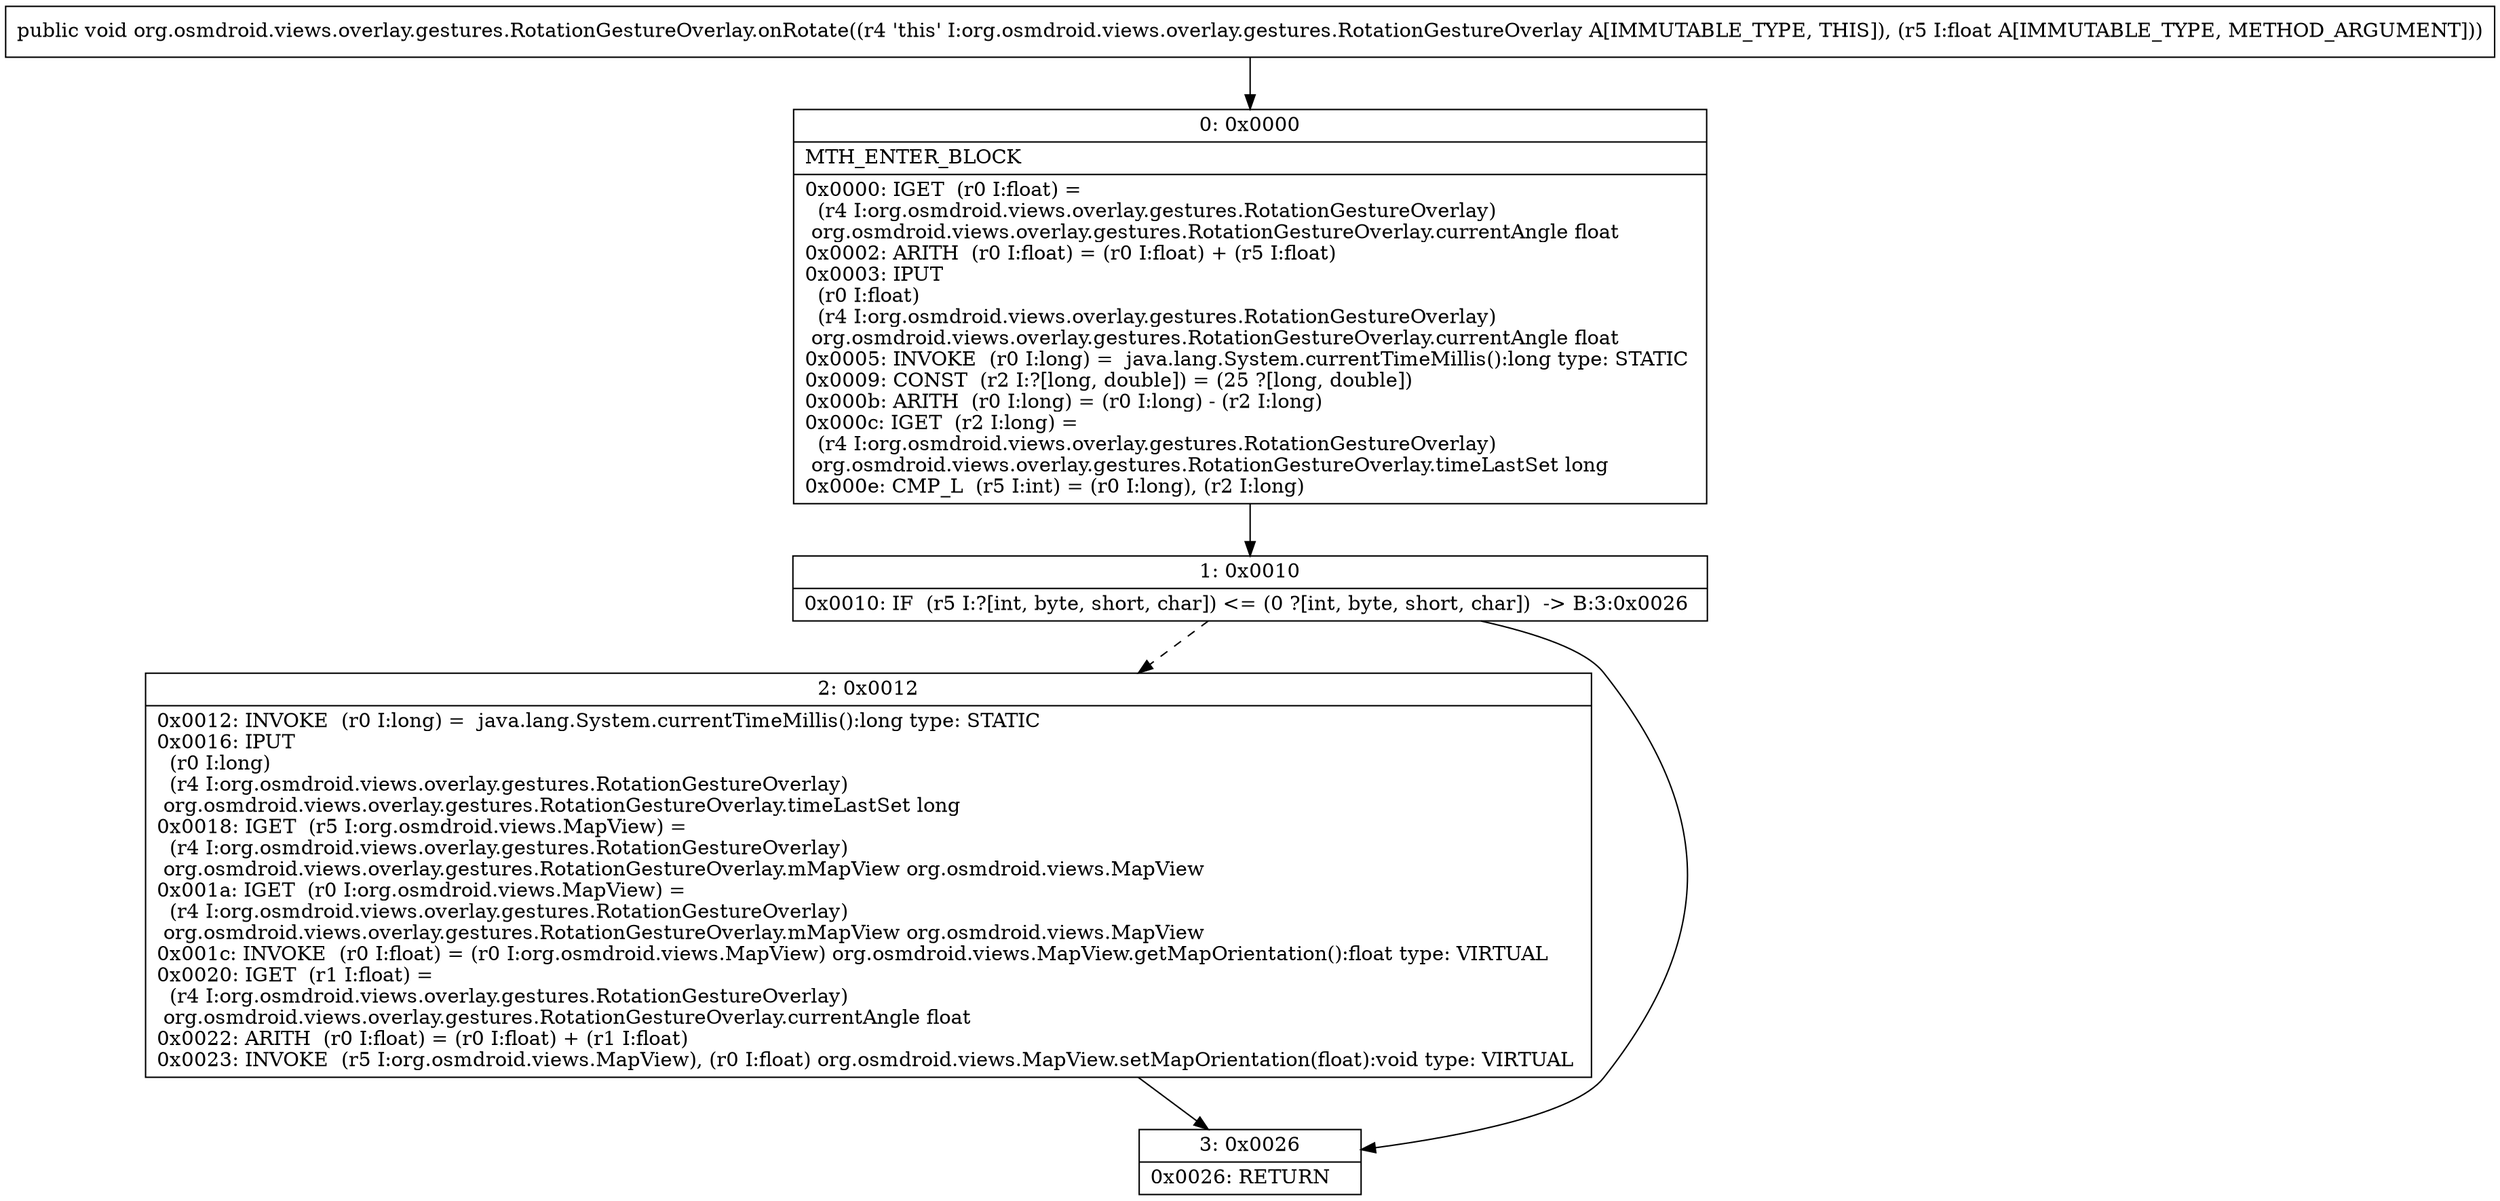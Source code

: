 digraph "CFG fororg.osmdroid.views.overlay.gestures.RotationGestureOverlay.onRotate(F)V" {
Node_0 [shape=record,label="{0\:\ 0x0000|MTH_ENTER_BLOCK\l|0x0000: IGET  (r0 I:float) = \l  (r4 I:org.osmdroid.views.overlay.gestures.RotationGestureOverlay)\l org.osmdroid.views.overlay.gestures.RotationGestureOverlay.currentAngle float \l0x0002: ARITH  (r0 I:float) = (r0 I:float) + (r5 I:float) \l0x0003: IPUT  \l  (r0 I:float)\l  (r4 I:org.osmdroid.views.overlay.gestures.RotationGestureOverlay)\l org.osmdroid.views.overlay.gestures.RotationGestureOverlay.currentAngle float \l0x0005: INVOKE  (r0 I:long) =  java.lang.System.currentTimeMillis():long type: STATIC \l0x0009: CONST  (r2 I:?[long, double]) = (25 ?[long, double]) \l0x000b: ARITH  (r0 I:long) = (r0 I:long) \- (r2 I:long) \l0x000c: IGET  (r2 I:long) = \l  (r4 I:org.osmdroid.views.overlay.gestures.RotationGestureOverlay)\l org.osmdroid.views.overlay.gestures.RotationGestureOverlay.timeLastSet long \l0x000e: CMP_L  (r5 I:int) = (r0 I:long), (r2 I:long) \l}"];
Node_1 [shape=record,label="{1\:\ 0x0010|0x0010: IF  (r5 I:?[int, byte, short, char]) \<= (0 ?[int, byte, short, char])  \-\> B:3:0x0026 \l}"];
Node_2 [shape=record,label="{2\:\ 0x0012|0x0012: INVOKE  (r0 I:long) =  java.lang.System.currentTimeMillis():long type: STATIC \l0x0016: IPUT  \l  (r0 I:long)\l  (r4 I:org.osmdroid.views.overlay.gestures.RotationGestureOverlay)\l org.osmdroid.views.overlay.gestures.RotationGestureOverlay.timeLastSet long \l0x0018: IGET  (r5 I:org.osmdroid.views.MapView) = \l  (r4 I:org.osmdroid.views.overlay.gestures.RotationGestureOverlay)\l org.osmdroid.views.overlay.gestures.RotationGestureOverlay.mMapView org.osmdroid.views.MapView \l0x001a: IGET  (r0 I:org.osmdroid.views.MapView) = \l  (r4 I:org.osmdroid.views.overlay.gestures.RotationGestureOverlay)\l org.osmdroid.views.overlay.gestures.RotationGestureOverlay.mMapView org.osmdroid.views.MapView \l0x001c: INVOKE  (r0 I:float) = (r0 I:org.osmdroid.views.MapView) org.osmdroid.views.MapView.getMapOrientation():float type: VIRTUAL \l0x0020: IGET  (r1 I:float) = \l  (r4 I:org.osmdroid.views.overlay.gestures.RotationGestureOverlay)\l org.osmdroid.views.overlay.gestures.RotationGestureOverlay.currentAngle float \l0x0022: ARITH  (r0 I:float) = (r0 I:float) + (r1 I:float) \l0x0023: INVOKE  (r5 I:org.osmdroid.views.MapView), (r0 I:float) org.osmdroid.views.MapView.setMapOrientation(float):void type: VIRTUAL \l}"];
Node_3 [shape=record,label="{3\:\ 0x0026|0x0026: RETURN   \l}"];
MethodNode[shape=record,label="{public void org.osmdroid.views.overlay.gestures.RotationGestureOverlay.onRotate((r4 'this' I:org.osmdroid.views.overlay.gestures.RotationGestureOverlay A[IMMUTABLE_TYPE, THIS]), (r5 I:float A[IMMUTABLE_TYPE, METHOD_ARGUMENT])) }"];
MethodNode -> Node_0;
Node_0 -> Node_1;
Node_1 -> Node_2[style=dashed];
Node_1 -> Node_3;
Node_2 -> Node_3;
}

